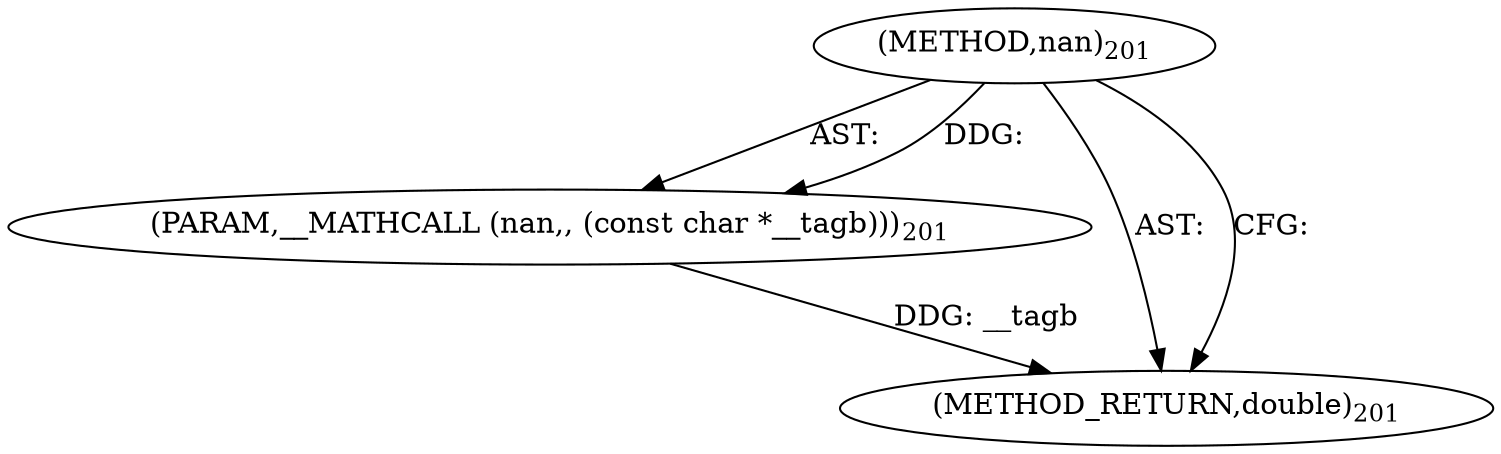 digraph "nan" {  
"6340" [label = <(METHOD,nan)<SUB>201</SUB>> ]
"6341" [label = <(PARAM,__MATHCALL (nan,, (const char *__tagb)))<SUB>201</SUB>> ]
"6342" [label = <(METHOD_RETURN,double)<SUB>201</SUB>> ]
  "6340" -> "6341"  [ label = "AST: "] 
  "6340" -> "6342"  [ label = "AST: "] 
  "6340" -> "6342"  [ label = "CFG: "] 
  "6341" -> "6342"  [ label = "DDG: __tagb"] 
  "6340" -> "6341"  [ label = "DDG: "] 
}
